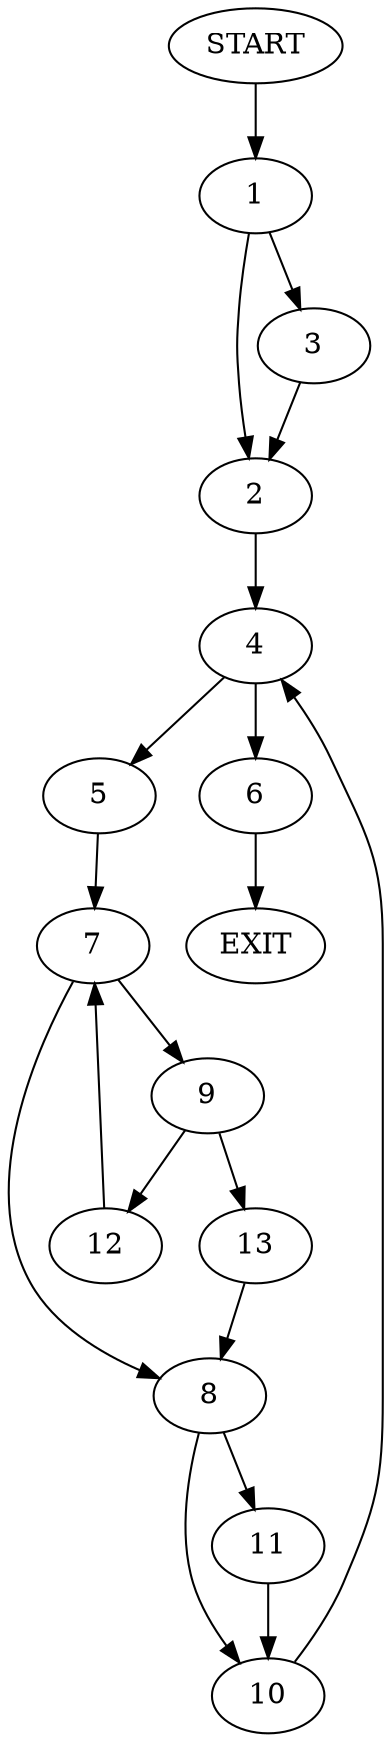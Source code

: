digraph {
0 [label="START"]
14 [label="EXIT"]
0 -> 1
1 -> 2
1 -> 3
3 -> 2
2 -> 4
4 -> 5
4 -> 6
6 -> 14
5 -> 7
7 -> 8
7 -> 9
8 -> 10
8 -> 11
9 -> 12
9 -> 13
13 -> 8
12 -> 7
11 -> 10
10 -> 4
}
